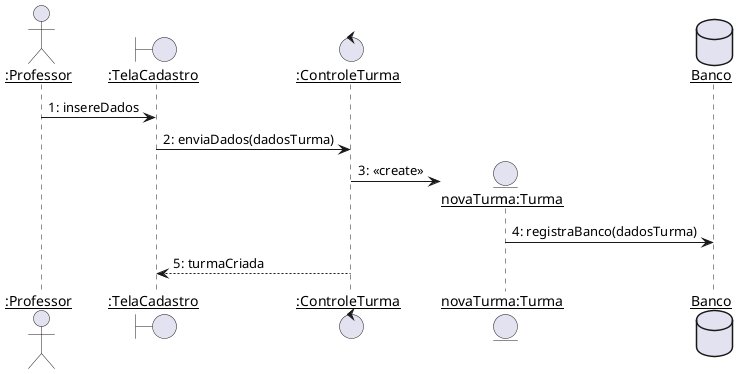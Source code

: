 @startuml
skinparam sequenceParticipant underline

actor ":Professor"  as Professor
boundary ":TelaCadastro"    as TelaCadastro
control ":ControleTurma" as ControleTurma
entity "novaTurma:Turma" as novaTurma
database Banco

Professor -> TelaCadastro : 1: insereDados
TelaCadastro -> ControleTurma : 2: enviaDados(dadosTurma)
ControleTurma -> novaTurma **: 3: <<create>>
novaTurma -> Banco : 4: registraBanco(dadosTurma)
ControleTurma --> TelaCadastro : 5: turmaCriada
@enduml
